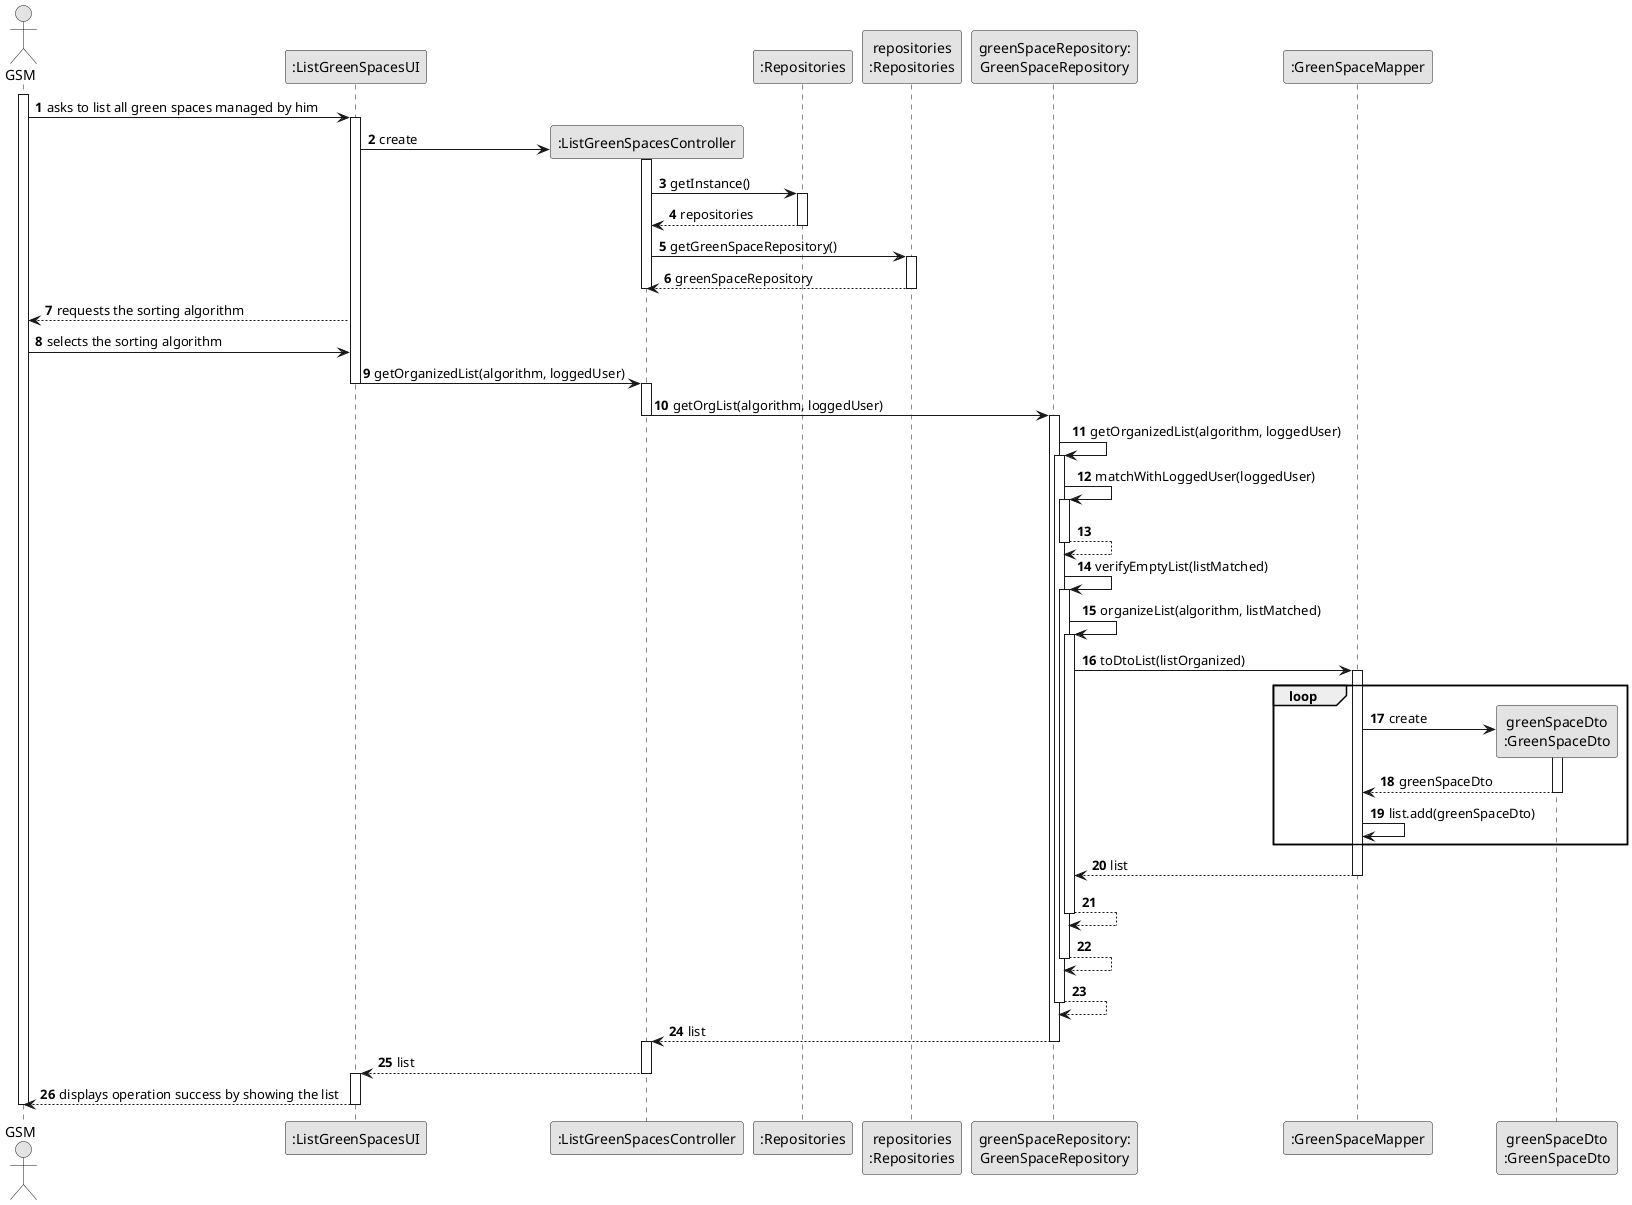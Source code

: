 
@startuml
skinparam monochrome true
skinparam packageStyle rectangle
skinparam shadowing false

''title System Sequence Diagram (SSD) - US006

autonumber

actor "GSM" as GSM
participant ":ListGreenSpacesUI" as UI
participant ":ListGreenSpacesController" as CTRL
participant ":Repositories" as RepositorySingleton
participant "repositories\n:Repositories" as PLAT
participant "greenSpaceRepository:\nGreenSpaceRepository" as GreenSpaceRepo
participant ":GreenSpaceMapper" as mapper
participant "greenSpaceDto\n:GreenSpaceDto" as dto

activate GSM
GSM -> UI : asks to list all green spaces managed by him
activate UI
UI -> CTRL** : create
activate CTRL
CTRL -> RepositorySingleton : getInstance()
activate RepositorySingleton
RepositorySingleton --> CTRL : repositories
deactivate RepositorySingleton
CTRL -> PLAT : getGreenSpaceRepository()
activate PLAT
PLAT -->  CTRL: greenSpaceRepository
deactivate CTRL

deactivate PLAT
UI --> GSM : requests the sorting algorithm
GSM -> UI : selects the sorting algorithm
UI -> CTRL : getOrganizedList(algorithm, loggedUser)
deactivate UI
activate CTRL


CTRL -> GreenSpaceRepo : getOrgList(algorithm, loggedUser)
deactivate CTRL

activate GreenSpaceRepo
GreenSpaceRepo -> GreenSpaceRepo : getOrganizedList(algorithm, loggedUser)
activate GreenSpaceRepo
GreenSpaceRepo -> GreenSpaceRepo : matchWithLoggedUser(loggedUser)
activate GreenSpaceRepo
GreenSpaceRepo --> GreenSpaceRepo
deactivate GreenSpaceRepo
GreenSpaceRepo -> GreenSpaceRepo : verifyEmptyList(listMatched)
activate GreenSpaceRepo

GreenSpaceRepo -> GreenSpaceRepo : organizeList(algorithm, listMatched)
activate GreenSpaceRepo
GreenSpaceRepo -> mapper : toDtoList(listOrganized)
activate mapper

loop
mapper -> dto** : create
activate dto
dto --> mapper : greenSpaceDto
deactivate dto
mapper -> mapper : list.add(greenSpaceDto)
end loop

mapper --> GreenSpaceRepo : list
deactivate mapper
GreenSpaceRepo --> GreenSpaceRepo
deactivate GreenSpaceRepo
GreenSpaceRepo --> GreenSpaceRepo
deactivate GreenSpaceRepo
GreenSpaceRepo --> GreenSpaceRepo
deactivate GreenSpaceRepo

GreenSpaceRepo --> CTRL:list
deactivate GreenSpaceRepo
activate CTRL
CTRL --> UI : list

deactivate CTRL
activate UI
UI --> GSM : displays operation success by showing the list
deactivate UI
deactivate GSM

@enduml
